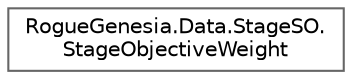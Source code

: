 digraph "Graphical Class Hierarchy"
{
 // LATEX_PDF_SIZE
  bgcolor="transparent";
  edge [fontname=Helvetica,fontsize=10,labelfontname=Helvetica,labelfontsize=10];
  node [fontname=Helvetica,fontsize=10,shape=box,height=0.2,width=0.4];
  rankdir="LR";
  Node0 [label="RogueGenesia.Data.StageSO.\lStageObjectiveWeight",height=0.2,width=0.4,color="grey40", fillcolor="white", style="filled",URL="$class_rogue_genesia_1_1_data_1_1_stage_s_o_1_1_stage_objective_weight.html",tooltip=" "];
}

